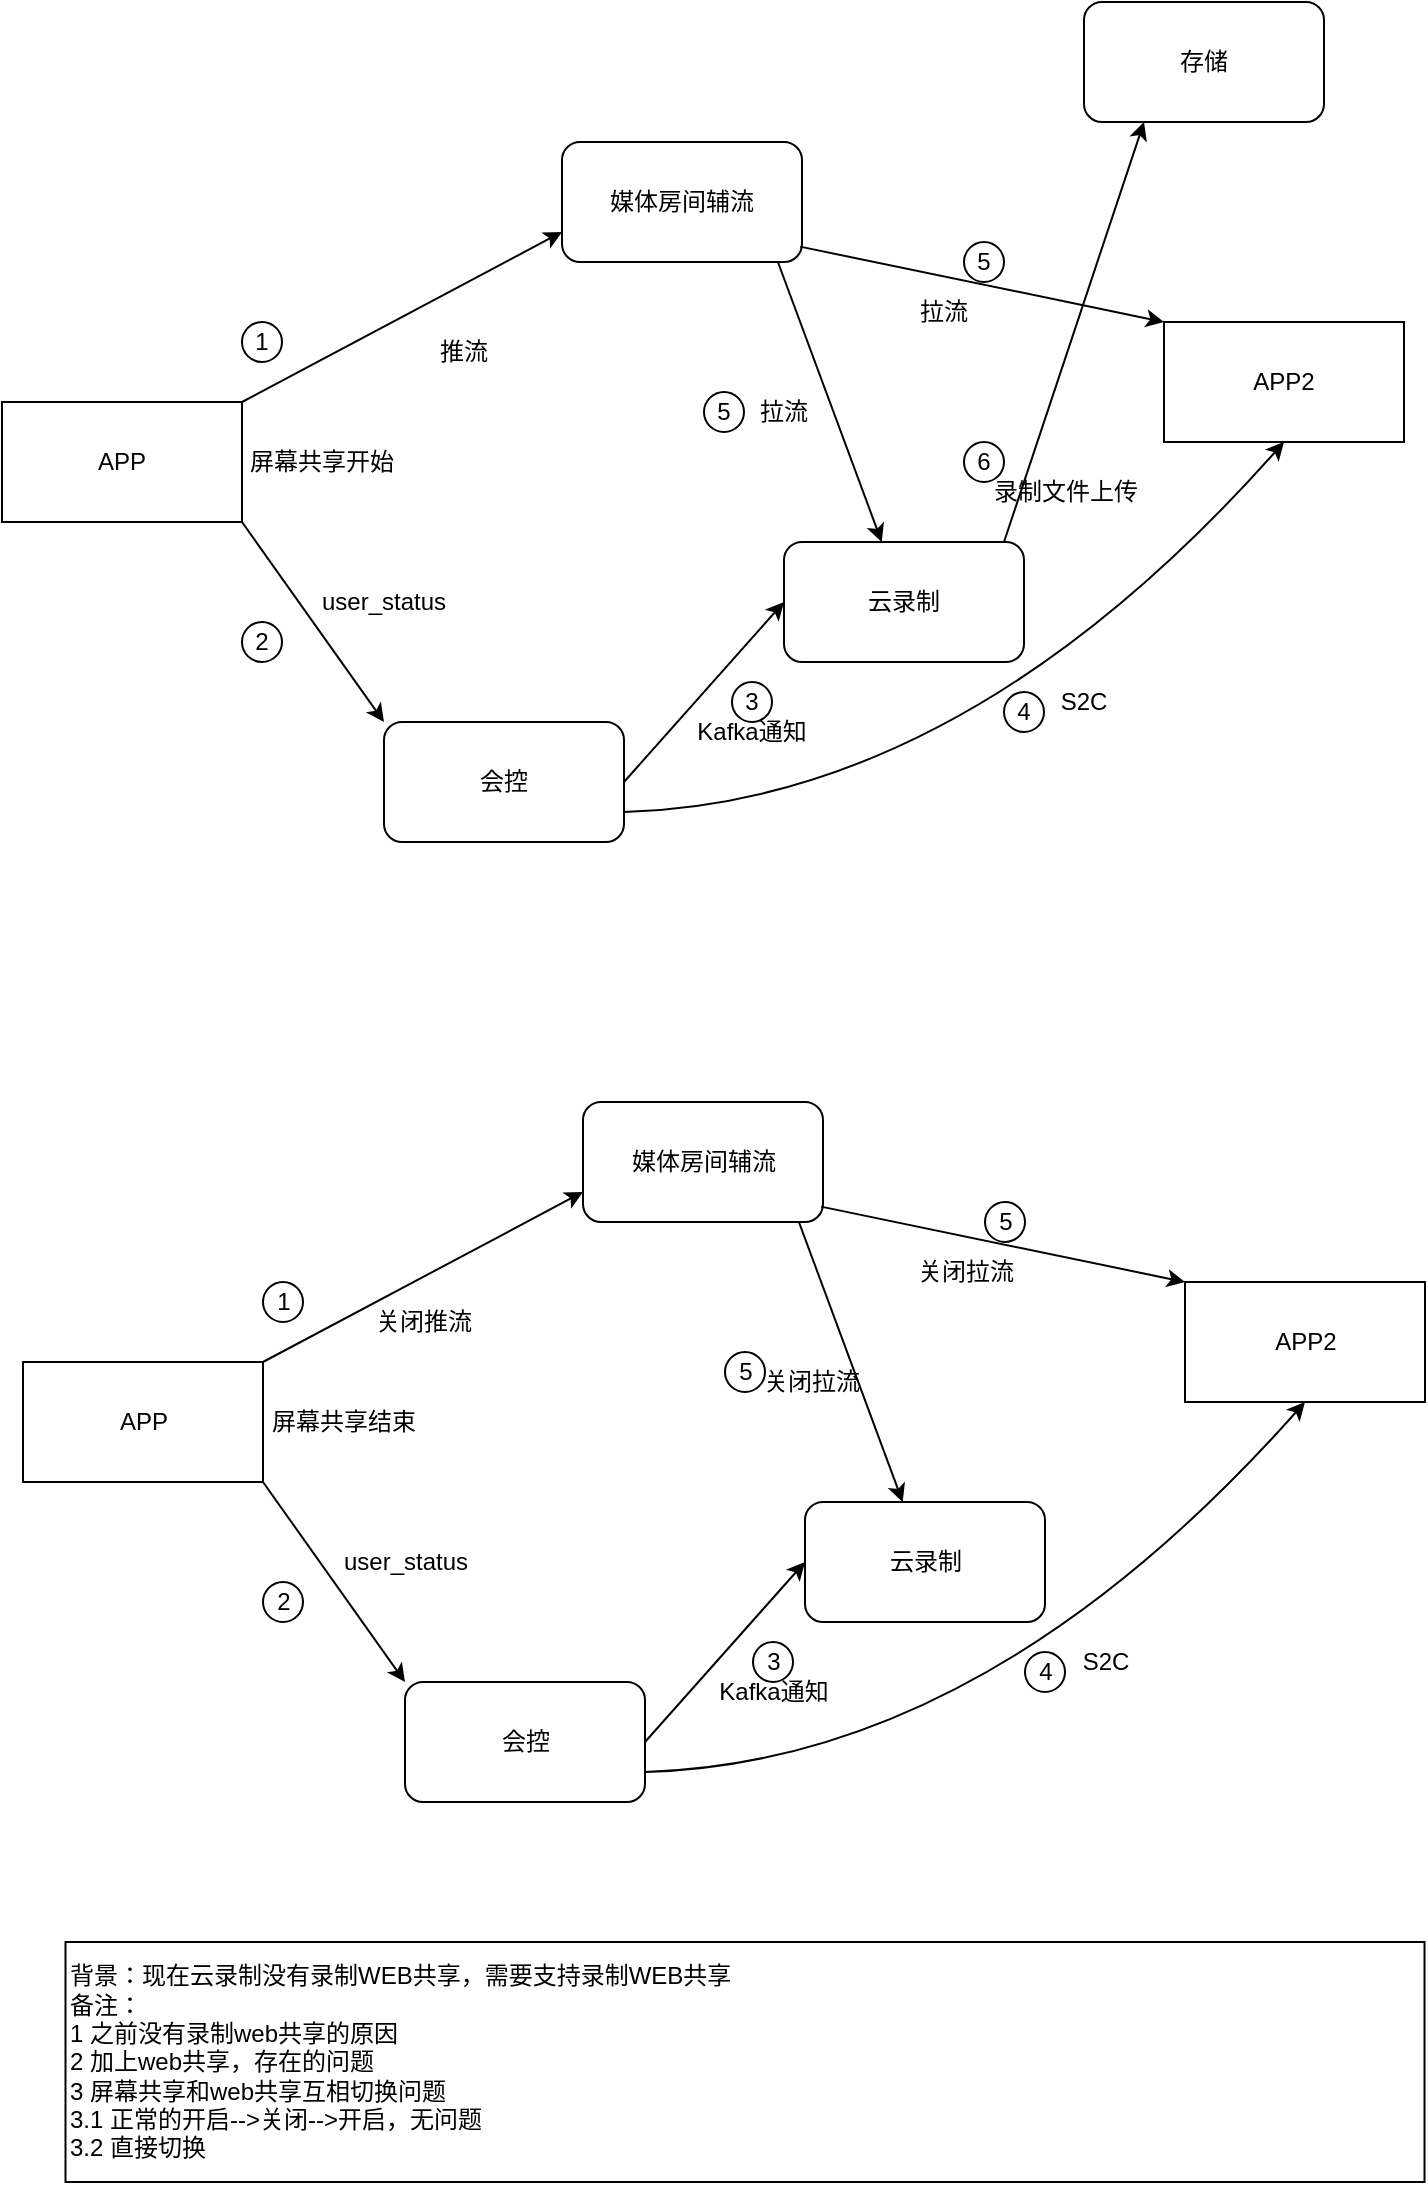 <mxfile version="20.5.1" type="github">
  <diagram id="yNctnVORr8iHeDgj5QDI" name="第 1 页">
    <mxGraphModel dx="1675" dy="1255" grid="1" gridSize="10" guides="1" tooltips="1" connect="1" arrows="1" fold="1" page="1" pageScale="1" pageWidth="827" pageHeight="1169" math="0" shadow="0">
      <root>
        <mxCell id="0" />
        <mxCell id="1" parent="0" />
        <mxCell id="jzBIFa5iqPdJyjCQvUZY-1" value="媒体房间辅流" style="rounded=1;whiteSpace=wrap;html=1;" vertex="1" parent="1">
          <mxGeometry x="319" y="370" width="120" height="60" as="geometry" />
        </mxCell>
        <mxCell id="jzBIFa5iqPdJyjCQvUZY-2" value="APP" style="rounded=0;whiteSpace=wrap;html=1;" vertex="1" parent="1">
          <mxGeometry x="39" y="500" width="120" height="60" as="geometry" />
        </mxCell>
        <mxCell id="jzBIFa5iqPdJyjCQvUZY-3" value="云录制" style="rounded=1;whiteSpace=wrap;html=1;" vertex="1" parent="1">
          <mxGeometry x="430" y="570" width="120" height="60" as="geometry" />
        </mxCell>
        <mxCell id="jzBIFa5iqPdJyjCQvUZY-4" value="会控" style="rounded=1;whiteSpace=wrap;html=1;" vertex="1" parent="1">
          <mxGeometry x="230" y="660" width="120" height="60" as="geometry" />
        </mxCell>
        <mxCell id="jzBIFa5iqPdJyjCQvUZY-5" value="APP2" style="rounded=0;whiteSpace=wrap;html=1;" vertex="1" parent="1">
          <mxGeometry x="620" y="460" width="120" height="60" as="geometry" />
        </mxCell>
        <mxCell id="jzBIFa5iqPdJyjCQvUZY-6" value="" style="endArrow=classic;html=1;rounded=0;entryX=0;entryY=0.75;entryDx=0;entryDy=0;" edge="1" parent="1" target="jzBIFa5iqPdJyjCQvUZY-1">
          <mxGeometry width="50" height="50" relative="1" as="geometry">
            <mxPoint x="159" y="500" as="sourcePoint" />
            <mxPoint x="209" y="450" as="targetPoint" />
            <Array as="points" />
          </mxGeometry>
        </mxCell>
        <mxCell id="jzBIFa5iqPdJyjCQvUZY-7" value="" style="endArrow=classic;html=1;rounded=0;exitX=0.992;exitY=0.872;exitDx=0;exitDy=0;exitPerimeter=0;entryX=0;entryY=0;entryDx=0;entryDy=0;" edge="1" parent="1" source="jzBIFa5iqPdJyjCQvUZY-1" target="jzBIFa5iqPdJyjCQvUZY-5">
          <mxGeometry width="50" height="50" relative="1" as="geometry">
            <mxPoint x="440" y="770" as="sourcePoint" />
            <mxPoint x="490" y="720" as="targetPoint" />
          </mxGeometry>
        </mxCell>
        <mxCell id="jzBIFa5iqPdJyjCQvUZY-8" value="推流" style="rounded=0;whiteSpace=wrap;html=1;fillColor=none;strokeColor=none;" vertex="1" parent="1">
          <mxGeometry x="230" y="460" width="80" height="30" as="geometry" />
        </mxCell>
        <mxCell id="jzBIFa5iqPdJyjCQvUZY-9" value="拉流" style="rounded=0;whiteSpace=wrap;html=1;fillColor=none;strokeColor=none;" vertex="1" parent="1">
          <mxGeometry x="470" y="440" width="80" height="30" as="geometry" />
        </mxCell>
        <mxCell id="jzBIFa5iqPdJyjCQvUZY-10" value="" style="endArrow=classic;html=1;rounded=0;exitX=0.9;exitY=1.002;exitDx=0;exitDy=0;exitPerimeter=0;" edge="1" parent="1" source="jzBIFa5iqPdJyjCQvUZY-1" target="jzBIFa5iqPdJyjCQvUZY-3">
          <mxGeometry width="50" height="50" relative="1" as="geometry">
            <mxPoint x="550" y="770" as="sourcePoint" />
            <mxPoint x="600" y="720" as="targetPoint" />
          </mxGeometry>
        </mxCell>
        <mxCell id="jzBIFa5iqPdJyjCQvUZY-11" value="拉流" style="rounded=0;whiteSpace=wrap;html=1;fillColor=none;strokeColor=none;" vertex="1" parent="1">
          <mxGeometry x="390" y="490" width="80" height="30" as="geometry" />
        </mxCell>
        <mxCell id="jzBIFa5iqPdJyjCQvUZY-12" value="" style="endArrow=classic;html=1;rounded=0;exitX=1;exitY=1;exitDx=0;exitDy=0;entryX=0;entryY=0;entryDx=0;entryDy=0;" edge="1" parent="1" source="jzBIFa5iqPdJyjCQvUZY-2" target="jzBIFa5iqPdJyjCQvUZY-4">
          <mxGeometry width="50" height="50" relative="1" as="geometry">
            <mxPoint x="550" y="770" as="sourcePoint" />
            <mxPoint x="600" y="720" as="targetPoint" />
          </mxGeometry>
        </mxCell>
        <mxCell id="jzBIFa5iqPdJyjCQvUZY-13" value="user_status" style="rounded=0;whiteSpace=wrap;html=1;fillColor=none;strokeColor=none;" vertex="1" parent="1">
          <mxGeometry x="190" y="585" width="80" height="30" as="geometry" />
        </mxCell>
        <mxCell id="jzBIFa5iqPdJyjCQvUZY-14" value="" style="endArrow=classic;html=1;rounded=0;exitX=1;exitY=0.5;exitDx=0;exitDy=0;entryX=0;entryY=0.5;entryDx=0;entryDy=0;" edge="1" parent="1" source="jzBIFa5iqPdJyjCQvUZY-4" target="jzBIFa5iqPdJyjCQvUZY-3">
          <mxGeometry width="50" height="50" relative="1" as="geometry">
            <mxPoint x="550" y="770" as="sourcePoint" />
            <mxPoint x="600" y="720" as="targetPoint" />
          </mxGeometry>
        </mxCell>
        <mxCell id="jzBIFa5iqPdJyjCQvUZY-15" value="Kafka通知" style="rounded=0;whiteSpace=wrap;html=1;fillColor=none;strokeColor=none;" vertex="1" parent="1">
          <mxGeometry x="374" y="650" width="80" height="30" as="geometry" />
        </mxCell>
        <mxCell id="jzBIFa5iqPdJyjCQvUZY-16" value="屏幕共享开始" style="rounded=0;whiteSpace=wrap;html=1;fillColor=none;strokeColor=none;" vertex="1" parent="1">
          <mxGeometry x="159" y="515" width="80" height="30" as="geometry" />
        </mxCell>
        <mxCell id="jzBIFa5iqPdJyjCQvUZY-17" value="1" style="ellipse;whiteSpace=wrap;html=1;aspect=fixed;fillColor=none;" vertex="1" parent="1">
          <mxGeometry x="159" y="460" width="20" height="20" as="geometry" />
        </mxCell>
        <mxCell id="jzBIFa5iqPdJyjCQvUZY-19" value="2" style="ellipse;whiteSpace=wrap;html=1;aspect=fixed;fillColor=none;" vertex="1" parent="1">
          <mxGeometry x="159" y="610" width="20" height="20" as="geometry" />
        </mxCell>
        <mxCell id="jzBIFa5iqPdJyjCQvUZY-20" value="3" style="ellipse;whiteSpace=wrap;html=1;aspect=fixed;fillColor=none;" vertex="1" parent="1">
          <mxGeometry x="404" y="640" width="20" height="20" as="geometry" />
        </mxCell>
        <mxCell id="jzBIFa5iqPdJyjCQvUZY-23" value="" style="curved=1;endArrow=classic;html=1;rounded=0;exitX=1;exitY=0.75;exitDx=0;exitDy=0;entryX=0.5;entryY=1;entryDx=0;entryDy=0;" edge="1" parent="1" source="jzBIFa5iqPdJyjCQvUZY-4" target="jzBIFa5iqPdJyjCQvUZY-5">
          <mxGeometry width="50" height="50" relative="1" as="geometry">
            <mxPoint x="550" y="770" as="sourcePoint" />
            <mxPoint x="600" y="720" as="targetPoint" />
            <Array as="points">
              <mxPoint x="520" y="700" />
            </Array>
          </mxGeometry>
        </mxCell>
        <mxCell id="jzBIFa5iqPdJyjCQvUZY-24" value="S2C" style="rounded=0;whiteSpace=wrap;html=1;fillColor=none;strokeColor=none;" vertex="1" parent="1">
          <mxGeometry x="540" y="635" width="80" height="30" as="geometry" />
        </mxCell>
        <mxCell id="jzBIFa5iqPdJyjCQvUZY-26" value="4" style="ellipse;whiteSpace=wrap;html=1;aspect=fixed;fillColor=none;" vertex="1" parent="1">
          <mxGeometry x="540" y="645" width="20" height="20" as="geometry" />
        </mxCell>
        <mxCell id="jzBIFa5iqPdJyjCQvUZY-27" value="5" style="ellipse;whiteSpace=wrap;html=1;aspect=fixed;fillColor=none;" vertex="1" parent="1">
          <mxGeometry x="520" y="420" width="20" height="20" as="geometry" />
        </mxCell>
        <mxCell id="jzBIFa5iqPdJyjCQvUZY-28" value="5" style="ellipse;whiteSpace=wrap;html=1;aspect=fixed;fillColor=none;" vertex="1" parent="1">
          <mxGeometry x="390" y="495" width="20" height="20" as="geometry" />
        </mxCell>
        <mxCell id="jzBIFa5iqPdJyjCQvUZY-53" value="媒体房间辅流" style="rounded=1;whiteSpace=wrap;html=1;" vertex="1" parent="1">
          <mxGeometry x="329.5" y="850" width="120" height="60" as="geometry" />
        </mxCell>
        <mxCell id="jzBIFa5iqPdJyjCQvUZY-54" value="APP" style="rounded=0;whiteSpace=wrap;html=1;" vertex="1" parent="1">
          <mxGeometry x="49.5" y="980" width="120" height="60" as="geometry" />
        </mxCell>
        <mxCell id="jzBIFa5iqPdJyjCQvUZY-55" value="云录制" style="rounded=1;whiteSpace=wrap;html=1;" vertex="1" parent="1">
          <mxGeometry x="440.5" y="1050" width="120" height="60" as="geometry" />
        </mxCell>
        <mxCell id="jzBIFa5iqPdJyjCQvUZY-56" value="会控" style="rounded=1;whiteSpace=wrap;html=1;" vertex="1" parent="1">
          <mxGeometry x="240.5" y="1140" width="120" height="60" as="geometry" />
        </mxCell>
        <mxCell id="jzBIFa5iqPdJyjCQvUZY-57" value="APP2" style="rounded=0;whiteSpace=wrap;html=1;" vertex="1" parent="1">
          <mxGeometry x="630.5" y="940" width="120" height="60" as="geometry" />
        </mxCell>
        <mxCell id="jzBIFa5iqPdJyjCQvUZY-58" value="" style="endArrow=classic;html=1;rounded=0;entryX=0;entryY=0.75;entryDx=0;entryDy=0;" edge="1" parent="1" target="jzBIFa5iqPdJyjCQvUZY-53">
          <mxGeometry width="50" height="50" relative="1" as="geometry">
            <mxPoint x="169.5" y="980" as="sourcePoint" />
            <mxPoint x="219.5" y="930" as="targetPoint" />
            <Array as="points" />
          </mxGeometry>
        </mxCell>
        <mxCell id="jzBIFa5iqPdJyjCQvUZY-59" value="" style="endArrow=classic;html=1;rounded=0;exitX=0.992;exitY=0.872;exitDx=0;exitDy=0;exitPerimeter=0;entryX=0;entryY=0;entryDx=0;entryDy=0;" edge="1" parent="1" source="jzBIFa5iqPdJyjCQvUZY-53" target="jzBIFa5iqPdJyjCQvUZY-57">
          <mxGeometry width="50" height="50" relative="1" as="geometry">
            <mxPoint x="450.5" y="1250" as="sourcePoint" />
            <mxPoint x="500.5" y="1200" as="targetPoint" />
          </mxGeometry>
        </mxCell>
        <mxCell id="jzBIFa5iqPdJyjCQvUZY-61" value="关闭拉流" style="rounded=0;whiteSpace=wrap;html=1;fillColor=none;strokeColor=none;" vertex="1" parent="1">
          <mxGeometry x="480.5" y="920" width="80" height="30" as="geometry" />
        </mxCell>
        <mxCell id="jzBIFa5iqPdJyjCQvUZY-62" value="" style="endArrow=classic;html=1;rounded=0;exitX=0.9;exitY=1.002;exitDx=0;exitDy=0;exitPerimeter=0;" edge="1" parent="1" source="jzBIFa5iqPdJyjCQvUZY-53" target="jzBIFa5iqPdJyjCQvUZY-55">
          <mxGeometry width="50" height="50" relative="1" as="geometry">
            <mxPoint x="560.5" y="1250" as="sourcePoint" />
            <mxPoint x="610.5" y="1200" as="targetPoint" />
          </mxGeometry>
        </mxCell>
        <mxCell id="jzBIFa5iqPdJyjCQvUZY-63" value="关闭拉流" style="rounded=0;whiteSpace=wrap;html=1;fillColor=none;strokeColor=none;" vertex="1" parent="1">
          <mxGeometry x="404" y="975" width="80" height="30" as="geometry" />
        </mxCell>
        <mxCell id="jzBIFa5iqPdJyjCQvUZY-64" value="" style="endArrow=classic;html=1;rounded=0;exitX=1;exitY=1;exitDx=0;exitDy=0;entryX=0;entryY=0;entryDx=0;entryDy=0;" edge="1" parent="1" source="jzBIFa5iqPdJyjCQvUZY-54" target="jzBIFa5iqPdJyjCQvUZY-56">
          <mxGeometry width="50" height="50" relative="1" as="geometry">
            <mxPoint x="560.5" y="1250" as="sourcePoint" />
            <mxPoint x="610.5" y="1200" as="targetPoint" />
          </mxGeometry>
        </mxCell>
        <mxCell id="jzBIFa5iqPdJyjCQvUZY-65" value="user_status" style="rounded=0;whiteSpace=wrap;html=1;fillColor=none;strokeColor=none;" vertex="1" parent="1">
          <mxGeometry x="200.5" y="1065" width="80" height="30" as="geometry" />
        </mxCell>
        <mxCell id="jzBIFa5iqPdJyjCQvUZY-66" value="" style="endArrow=classic;html=1;rounded=0;exitX=1;exitY=0.5;exitDx=0;exitDy=0;entryX=0;entryY=0.5;entryDx=0;entryDy=0;" edge="1" parent="1" source="jzBIFa5iqPdJyjCQvUZY-56" target="jzBIFa5iqPdJyjCQvUZY-55">
          <mxGeometry width="50" height="50" relative="1" as="geometry">
            <mxPoint x="560.5" y="1250" as="sourcePoint" />
            <mxPoint x="610.5" y="1200" as="targetPoint" />
          </mxGeometry>
        </mxCell>
        <mxCell id="jzBIFa5iqPdJyjCQvUZY-67" value="Kafka通知" style="rounded=0;whiteSpace=wrap;html=1;fillColor=none;strokeColor=none;" vertex="1" parent="1">
          <mxGeometry x="384.5" y="1130" width="80" height="30" as="geometry" />
        </mxCell>
        <mxCell id="jzBIFa5iqPdJyjCQvUZY-68" value="屏幕共享结束" style="rounded=0;whiteSpace=wrap;html=1;fillColor=none;strokeColor=none;" vertex="1" parent="1">
          <mxGeometry x="169.5" y="995" width="80" height="30" as="geometry" />
        </mxCell>
        <mxCell id="jzBIFa5iqPdJyjCQvUZY-69" value="1" style="ellipse;whiteSpace=wrap;html=1;aspect=fixed;fillColor=none;" vertex="1" parent="1">
          <mxGeometry x="169.5" y="940" width="20" height="20" as="geometry" />
        </mxCell>
        <mxCell id="jzBIFa5iqPdJyjCQvUZY-70" value="2" style="ellipse;whiteSpace=wrap;html=1;aspect=fixed;fillColor=none;" vertex="1" parent="1">
          <mxGeometry x="169.5" y="1090" width="20" height="20" as="geometry" />
        </mxCell>
        <mxCell id="jzBIFa5iqPdJyjCQvUZY-71" value="3" style="ellipse;whiteSpace=wrap;html=1;aspect=fixed;fillColor=none;" vertex="1" parent="1">
          <mxGeometry x="414.5" y="1120" width="20" height="20" as="geometry" />
        </mxCell>
        <mxCell id="jzBIFa5iqPdJyjCQvUZY-72" value="" style="curved=1;endArrow=classic;html=1;rounded=0;exitX=1;exitY=0.75;exitDx=0;exitDy=0;entryX=0.5;entryY=1;entryDx=0;entryDy=0;" edge="1" parent="1" source="jzBIFa5iqPdJyjCQvUZY-56" target="jzBIFa5iqPdJyjCQvUZY-57">
          <mxGeometry width="50" height="50" relative="1" as="geometry">
            <mxPoint x="560.5" y="1250" as="sourcePoint" />
            <mxPoint x="610.5" y="1200" as="targetPoint" />
            <Array as="points">
              <mxPoint x="530.5" y="1180" />
            </Array>
          </mxGeometry>
        </mxCell>
        <mxCell id="jzBIFa5iqPdJyjCQvUZY-73" value="S2C" style="rounded=0;whiteSpace=wrap;html=1;fillColor=none;strokeColor=none;" vertex="1" parent="1">
          <mxGeometry x="550.5" y="1115" width="80" height="30" as="geometry" />
        </mxCell>
        <mxCell id="jzBIFa5iqPdJyjCQvUZY-74" value="4" style="ellipse;whiteSpace=wrap;html=1;aspect=fixed;fillColor=none;" vertex="1" parent="1">
          <mxGeometry x="550.5" y="1125" width="20" height="20" as="geometry" />
        </mxCell>
        <mxCell id="jzBIFa5iqPdJyjCQvUZY-75" value="5" style="ellipse;whiteSpace=wrap;html=1;aspect=fixed;fillColor=none;" vertex="1" parent="1">
          <mxGeometry x="530.5" y="900" width="20" height="20" as="geometry" />
        </mxCell>
        <mxCell id="jzBIFa5iqPdJyjCQvUZY-76" value="5" style="ellipse;whiteSpace=wrap;html=1;aspect=fixed;fillColor=none;" vertex="1" parent="1">
          <mxGeometry x="400.5" y="975" width="20" height="20" as="geometry" />
        </mxCell>
        <mxCell id="jzBIFa5iqPdJyjCQvUZY-77" value="关闭推流" style="rounded=0;whiteSpace=wrap;html=1;fillColor=none;strokeColor=none;" vertex="1" parent="1">
          <mxGeometry x="210" y="945" width="80" height="30" as="geometry" />
        </mxCell>
        <mxCell id="jzBIFa5iqPdJyjCQvUZY-78" value="背景：现在云录制没有录制WEB共享，需要支持录制WEB共享&lt;br&gt;备注：&lt;br&gt;1 之前没有录制web共享的原因&lt;br&gt;2 加上web共享，存在的问题&lt;br&gt;3 屏幕共享和web共享互相切换问题&lt;br&gt;3.1 正常的开启--&amp;gt;关闭--&amp;gt;开启，无问题&lt;br&gt;3.2 直接切换" style="rounded=0;whiteSpace=wrap;html=1;fillColor=none;align=left;" vertex="1" parent="1">
          <mxGeometry x="70.75" y="1270" width="679.5" height="120" as="geometry" />
        </mxCell>
        <mxCell id="jzBIFa5iqPdJyjCQvUZY-79" value="存储" style="rounded=1;whiteSpace=wrap;html=1;" vertex="1" parent="1">
          <mxGeometry x="580" y="300" width="120" height="60" as="geometry" />
        </mxCell>
        <mxCell id="jzBIFa5iqPdJyjCQvUZY-80" value="" style="endArrow=classic;html=1;rounded=0;entryX=0.25;entryY=1;entryDx=0;entryDy=0;" edge="1" parent="1" target="jzBIFa5iqPdJyjCQvUZY-79">
          <mxGeometry width="50" height="50" relative="1" as="geometry">
            <mxPoint x="540" y="570" as="sourcePoint" />
            <mxPoint x="590" y="520" as="targetPoint" />
          </mxGeometry>
        </mxCell>
        <mxCell id="jzBIFa5iqPdJyjCQvUZY-81" value="6" style="ellipse;whiteSpace=wrap;html=1;aspect=fixed;fillColor=none;" vertex="1" parent="1">
          <mxGeometry x="520" y="520" width="20" height="20" as="geometry" />
        </mxCell>
        <mxCell id="jzBIFa5iqPdJyjCQvUZY-82" value="录制文件上传" style="rounded=0;whiteSpace=wrap;html=1;fillColor=none;strokeColor=none;" vertex="1" parent="1">
          <mxGeometry x="530.5" y="530" width="80" height="30" as="geometry" />
        </mxCell>
      </root>
    </mxGraphModel>
  </diagram>
</mxfile>

